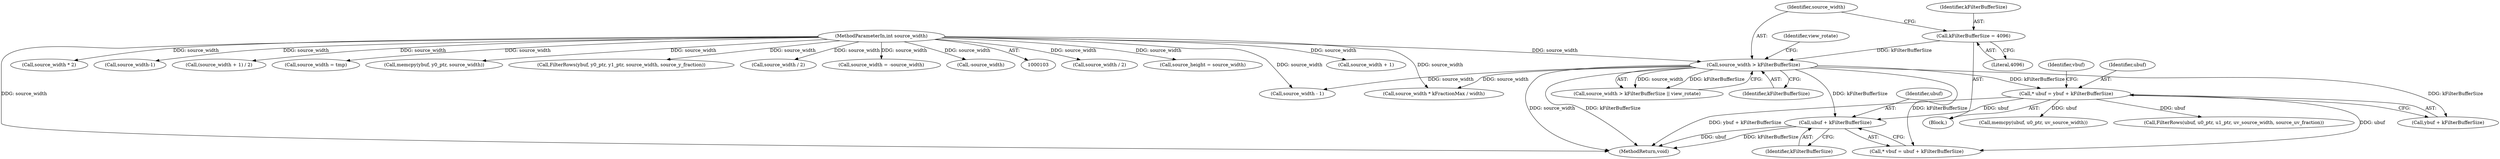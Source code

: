 digraph "0_Chrome_7155d7caafd2aa1fb822dc5672c90ea446247e8d@pointer" {
"1000343" [label="(Call,ubuf + kFilterBufferSize)"];
"1000335" [label="(Call,* ubuf = ybuf + kFilterBufferSize)"];
"1000125" [label="(Call,source_width > kFilterBufferSize)"];
"1000108" [label="(MethodParameterIn,int source_width)"];
"1000120" [label="(Call,kFilterBufferSize = 4096)"];
"1000335" [label="(Call,* ubuf = ybuf + kFilterBufferSize)"];
"1000125" [label="(Call,source_width > kFilterBufferSize)"];
"1000161" [label="(Call,source_width / 2)"];
"1000554" [label="(Call,memcpy(ubuf, u0_ptr, uv_source_width))"];
"1000343" [label="(Call,ubuf + kFilterBufferSize)"];
"1000155" [label="(Call,source_width - 1)"];
"1000273" [label="(Call,source_height = source_width)"];
"1000234" [label="(Call,source_width * kFractionMax / width)"];
"1000342" [label="(Identifier,vbuf)"];
"1000336" [label="(Identifier,ubuf)"];
"1000519" [label="(Call,source_width + 1)"];
"1000122" [label="(Literal,4096)"];
"1000337" [label="(Call,ybuf + kFilterBufferSize)"];
"1000127" [label="(Identifier,kFilterBufferSize)"];
"1000671" [label="(MethodReturn,void)"];
"1000616" [label="(Call,source_width * 2)"];
"1000540" [label="(Call,FilterRows(ubuf, u0_ptr, u1_ptr, uv_source_width, source_uv_fraction))"];
"1000512" [label="(Call,source_width-1)"];
"1000345" [label="(Identifier,kFilterBufferSize)"];
"1000126" [label="(Identifier,source_width)"];
"1000344" [label="(Identifier,ubuf)"];
"1000124" [label="(Call,source_width > kFilterBufferSize || view_rotate)"];
"1000120" [label="(Call,kFilterBufferSize = 4096)"];
"1000108" [label="(MethodParameterIn,int source_width)"];
"1000518" [label="(Call,(source_width + 1) / 2)"];
"1000341" [label="(Call,* vbuf = ubuf + kFilterBufferSize)"];
"1000276" [label="(Call,source_width = tmp)"];
"1000121" [label="(Identifier,kFilterBufferSize)"];
"1000499" [label="(Call,memcpy(ybuf, y0_ptr, source_width))"];
"1000491" [label="(Call,FilterRows(ybuf, y0_ptr, y1_ptr, source_width, source_y_fraction))"];
"1000128" [label="(Identifier,view_rotate)"];
"1000168" [label="(Call,source_width / 2)"];
"1000172" [label="(Call,source_width = -source_width)"];
"1000118" [label="(Block,)"];
"1000174" [label="(Call,-source_width)"];
"1000343" -> "1000341"  [label="AST: "];
"1000343" -> "1000345"  [label="CFG: "];
"1000344" -> "1000343"  [label="AST: "];
"1000345" -> "1000343"  [label="AST: "];
"1000341" -> "1000343"  [label="CFG: "];
"1000343" -> "1000671"  [label="DDG: ubuf"];
"1000343" -> "1000671"  [label="DDG: kFilterBufferSize"];
"1000335" -> "1000343"  [label="DDG: ubuf"];
"1000125" -> "1000343"  [label="DDG: kFilterBufferSize"];
"1000335" -> "1000118"  [label="AST: "];
"1000335" -> "1000337"  [label="CFG: "];
"1000336" -> "1000335"  [label="AST: "];
"1000337" -> "1000335"  [label="AST: "];
"1000342" -> "1000335"  [label="CFG: "];
"1000335" -> "1000671"  [label="DDG: ybuf + kFilterBufferSize"];
"1000125" -> "1000335"  [label="DDG: kFilterBufferSize"];
"1000335" -> "1000341"  [label="DDG: ubuf"];
"1000335" -> "1000540"  [label="DDG: ubuf"];
"1000335" -> "1000554"  [label="DDG: ubuf"];
"1000125" -> "1000124"  [label="AST: "];
"1000125" -> "1000127"  [label="CFG: "];
"1000126" -> "1000125"  [label="AST: "];
"1000127" -> "1000125"  [label="AST: "];
"1000128" -> "1000125"  [label="CFG: "];
"1000124" -> "1000125"  [label="CFG: "];
"1000125" -> "1000671"  [label="DDG: source_width"];
"1000125" -> "1000671"  [label="DDG: kFilterBufferSize"];
"1000125" -> "1000124"  [label="DDG: source_width"];
"1000125" -> "1000124"  [label="DDG: kFilterBufferSize"];
"1000108" -> "1000125"  [label="DDG: source_width"];
"1000120" -> "1000125"  [label="DDG: kFilterBufferSize"];
"1000125" -> "1000155"  [label="DDG: source_width"];
"1000125" -> "1000234"  [label="DDG: source_width"];
"1000125" -> "1000337"  [label="DDG: kFilterBufferSize"];
"1000125" -> "1000341"  [label="DDG: kFilterBufferSize"];
"1000108" -> "1000103"  [label="AST: "];
"1000108" -> "1000671"  [label="DDG: source_width"];
"1000108" -> "1000155"  [label="DDG: source_width"];
"1000108" -> "1000161"  [label="DDG: source_width"];
"1000108" -> "1000168"  [label="DDG: source_width"];
"1000108" -> "1000172"  [label="DDG: source_width"];
"1000108" -> "1000174"  [label="DDG: source_width"];
"1000108" -> "1000234"  [label="DDG: source_width"];
"1000108" -> "1000273"  [label="DDG: source_width"];
"1000108" -> "1000276"  [label="DDG: source_width"];
"1000108" -> "1000491"  [label="DDG: source_width"];
"1000108" -> "1000499"  [label="DDG: source_width"];
"1000108" -> "1000512"  [label="DDG: source_width"];
"1000108" -> "1000518"  [label="DDG: source_width"];
"1000108" -> "1000519"  [label="DDG: source_width"];
"1000108" -> "1000616"  [label="DDG: source_width"];
"1000120" -> "1000118"  [label="AST: "];
"1000120" -> "1000122"  [label="CFG: "];
"1000121" -> "1000120"  [label="AST: "];
"1000122" -> "1000120"  [label="AST: "];
"1000126" -> "1000120"  [label="CFG: "];
}
